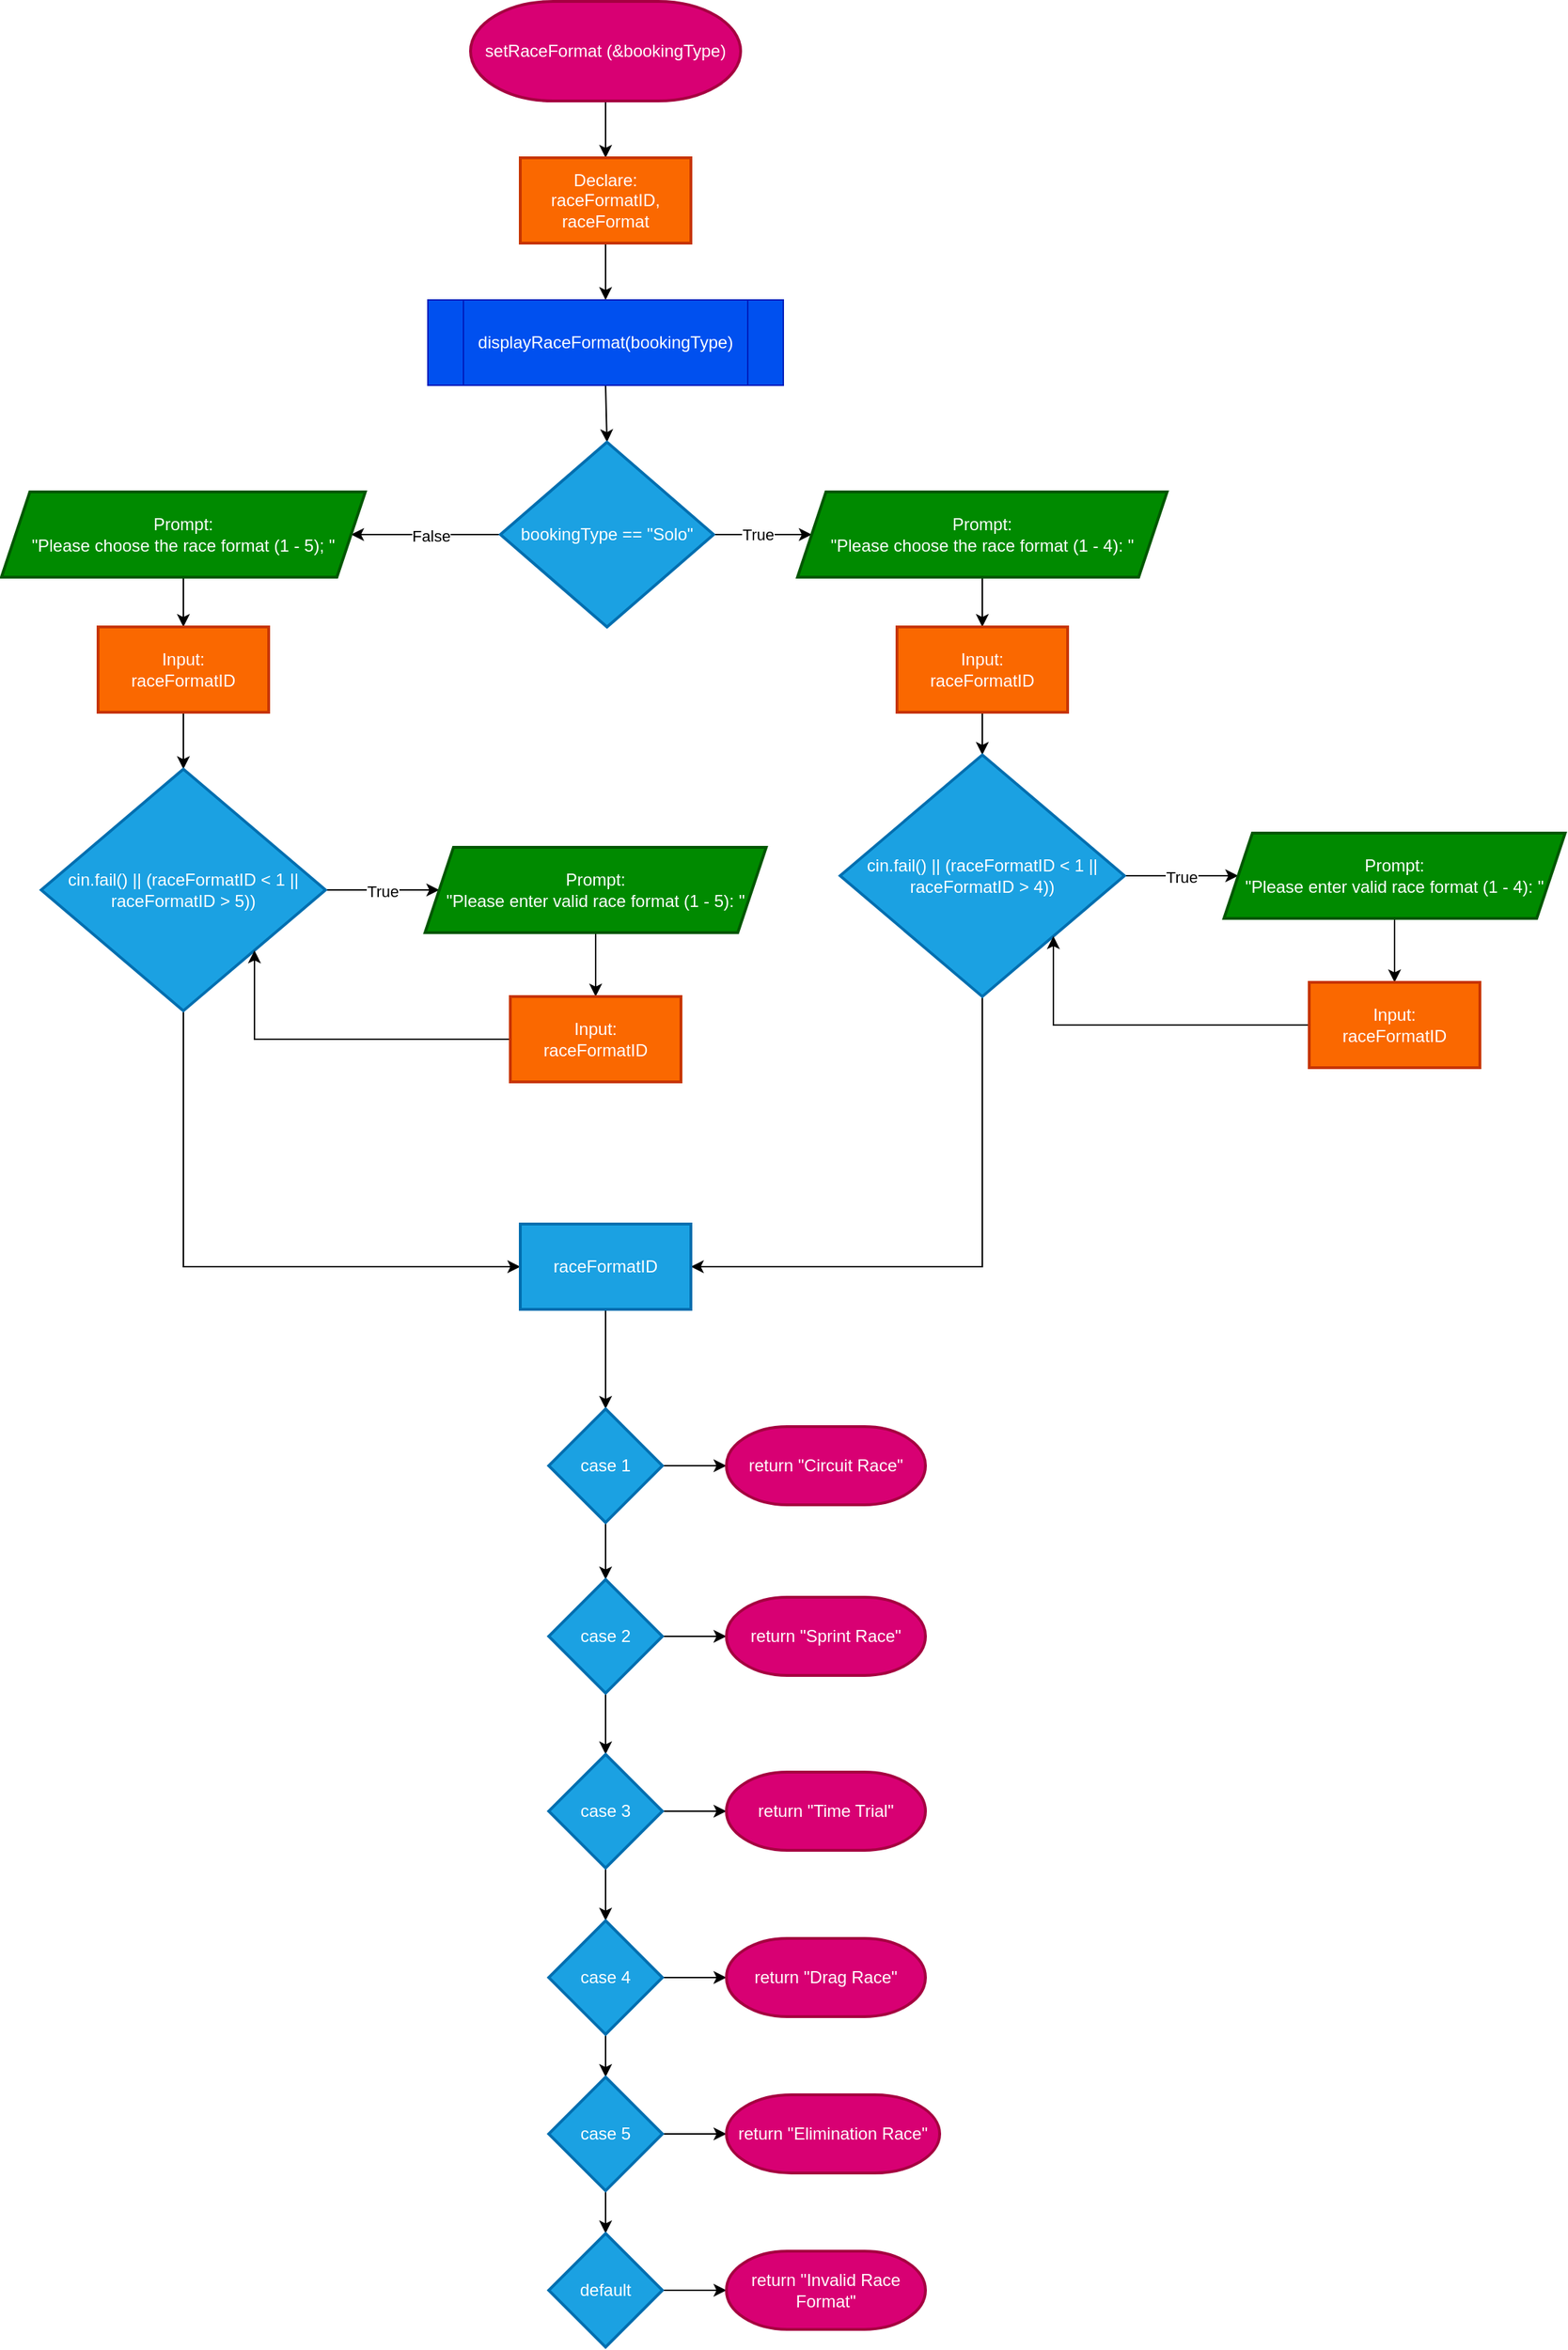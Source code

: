 <mxfile>
    <diagram name="Page-1" id="Rn_51gsRaB02Dr3b2L31">
        <mxGraphModel dx="2071" dy="802" grid="1" gridSize="10" guides="1" tooltips="1" connect="1" arrows="1" fold="1" page="1" pageScale="1" pageWidth="850" pageHeight="1100" math="0" shadow="0">
            <root>
                <mxCell id="0"/>
                <mxCell id="1" parent="0"/>
                <mxCell id="ctiVgHBL_NUAtJyN5x7s-3" value="" style="edgeStyle=orthogonalEdgeStyle;rounded=0;orthogonalLoop=1;jettySize=auto;html=1;" parent="1" source="ctiVgHBL_NUAtJyN5x7s-1" target="ctiVgHBL_NUAtJyN5x7s-2" edge="1">
                    <mxGeometry relative="1" as="geometry"/>
                </mxCell>
                <mxCell id="ctiVgHBL_NUAtJyN5x7s-1" value="setRaceFormat (&amp;amp;bookingType)" style="strokeWidth=2;html=1;shape=mxgraph.flowchart.terminator;whiteSpace=wrap;fillColor=#d80073;fontColor=#ffffff;strokeColor=#A50040;" parent="1" vertex="1">
                    <mxGeometry x="330" y="40" width="190" height="70" as="geometry"/>
                </mxCell>
                <mxCell id="ctiVgHBL_NUAtJyN5x7s-5" value="" style="edgeStyle=orthogonalEdgeStyle;rounded=0;orthogonalLoop=1;jettySize=auto;html=1;" parent="1" source="ctiVgHBL_NUAtJyN5x7s-2" edge="1">
                    <mxGeometry relative="1" as="geometry">
                        <mxPoint x="425" y="250" as="targetPoint"/>
                    </mxGeometry>
                </mxCell>
                <mxCell id="ctiVgHBL_NUAtJyN5x7s-2" value="Declare:&lt;div&gt;raceFormatID, raceFormat&lt;/div&gt;" style="whiteSpace=wrap;html=1;strokeWidth=2;fillColor=#fa6800;fontColor=#FFFFFF;strokeColor=#C73500;" parent="1" vertex="1">
                    <mxGeometry x="365" y="150" width="120" height="60" as="geometry"/>
                </mxCell>
                <mxCell id="ctiVgHBL_NUAtJyN5x7s-7" value="" style="edgeStyle=orthogonalEdgeStyle;rounded=0;orthogonalLoop=1;jettySize=auto;html=1;" parent="1" target="ctiVgHBL_NUAtJyN5x7s-6" edge="1">
                    <mxGeometry relative="1" as="geometry">
                        <mxPoint x="425" y="310.0" as="sourcePoint"/>
                    </mxGeometry>
                </mxCell>
                <mxCell id="ctiVgHBL_NUAtJyN5x7s-9" value="" style="edgeStyle=orthogonalEdgeStyle;rounded=0;orthogonalLoop=1;jettySize=auto;html=1;" parent="1" source="ctiVgHBL_NUAtJyN5x7s-6" target="ctiVgHBL_NUAtJyN5x7s-8" edge="1">
                    <mxGeometry relative="1" as="geometry"/>
                </mxCell>
                <mxCell id="ctiVgHBL_NUAtJyN5x7s-12" value="True" style="edgeLabel;html=1;align=center;verticalAlign=middle;resizable=0;points=[];" parent="ctiVgHBL_NUAtJyN5x7s-9" vertex="1" connectable="0">
                    <mxGeometry x="-0.069" y="-2" relative="1" as="geometry">
                        <mxPoint x="-1" y="-2" as="offset"/>
                    </mxGeometry>
                </mxCell>
                <mxCell id="ctiVgHBL_NUAtJyN5x7s-22" value="" style="edgeStyle=orthogonalEdgeStyle;rounded=0;orthogonalLoop=1;jettySize=auto;html=1;" parent="1" source="ctiVgHBL_NUAtJyN5x7s-6" target="ctiVgHBL_NUAtJyN5x7s-21" edge="1">
                    <mxGeometry relative="1" as="geometry"/>
                </mxCell>
                <mxCell id="ctiVgHBL_NUAtJyN5x7s-33" value="False" style="edgeLabel;html=1;align=center;verticalAlign=middle;resizable=0;points=[];" parent="ctiVgHBL_NUAtJyN5x7s-22" vertex="1" connectable="0">
                    <mxGeometry x="-0.056" y="3" relative="1" as="geometry">
                        <mxPoint y="-2" as="offset"/>
                    </mxGeometry>
                </mxCell>
                <mxCell id="ctiVgHBL_NUAtJyN5x7s-6" value="bookingType == &quot;Solo&quot;" style="rhombus;whiteSpace=wrap;html=1;fillColor=#1ba1e2;strokeColor=#006EAF;fontColor=#ffffff;strokeWidth=2;" parent="1" vertex="1">
                    <mxGeometry x="351" y="350" width="150" height="130" as="geometry"/>
                </mxCell>
                <mxCell id="ctiVgHBL_NUAtJyN5x7s-11" value="" style="edgeStyle=orthogonalEdgeStyle;rounded=0;orthogonalLoop=1;jettySize=auto;html=1;" parent="1" source="ctiVgHBL_NUAtJyN5x7s-8" target="ctiVgHBL_NUAtJyN5x7s-10" edge="1">
                    <mxGeometry relative="1" as="geometry"/>
                </mxCell>
                <mxCell id="ctiVgHBL_NUAtJyN5x7s-8" value="Prompt:&lt;div&gt;&quot;Please choose the race format (1 - 4): &quot;&lt;/div&gt;" style="shape=parallelogram;perimeter=parallelogramPerimeter;whiteSpace=wrap;html=1;fixedSize=1;fillColor=#008a00;strokeColor=#005700;fontColor=#ffffff;strokeWidth=2;" parent="1" vertex="1">
                    <mxGeometry x="560" y="385" width="260" height="60" as="geometry"/>
                </mxCell>
                <mxCell id="ctiVgHBL_NUAtJyN5x7s-14" value="" style="edgeStyle=orthogonalEdgeStyle;rounded=0;orthogonalLoop=1;jettySize=auto;html=1;" parent="1" source="ctiVgHBL_NUAtJyN5x7s-10" target="ctiVgHBL_NUAtJyN5x7s-13" edge="1">
                    <mxGeometry relative="1" as="geometry"/>
                </mxCell>
                <mxCell id="ctiVgHBL_NUAtJyN5x7s-10" value="Input:&lt;div&gt;raceFormatID&lt;/div&gt;" style="whiteSpace=wrap;html=1;strokeWidth=2;fillColor=#fa6800;fontColor=#FFFFFF;strokeColor=#C73500;" parent="1" vertex="1">
                    <mxGeometry x="630" y="480" width="120" height="60" as="geometry"/>
                </mxCell>
                <mxCell id="ctiVgHBL_NUAtJyN5x7s-16" value="" style="edgeStyle=orthogonalEdgeStyle;rounded=0;orthogonalLoop=1;jettySize=auto;html=1;" parent="1" source="ctiVgHBL_NUAtJyN5x7s-13" target="ctiVgHBL_NUAtJyN5x7s-15" edge="1">
                    <mxGeometry relative="1" as="geometry"/>
                </mxCell>
                <mxCell id="ctiVgHBL_NUAtJyN5x7s-20" value="True" style="edgeLabel;html=1;align=center;verticalAlign=middle;resizable=0;points=[];" parent="ctiVgHBL_NUAtJyN5x7s-16" vertex="1" connectable="0">
                    <mxGeometry x="-0.007" y="-1" relative="1" as="geometry">
                        <mxPoint as="offset"/>
                    </mxGeometry>
                </mxCell>
                <mxCell id="ctiVgHBL_NUAtJyN5x7s-36" style="edgeStyle=orthogonalEdgeStyle;rounded=0;orthogonalLoop=1;jettySize=auto;html=1;exitX=0.5;exitY=1;exitDx=0;exitDy=0;entryX=1;entryY=0.5;entryDx=0;entryDy=0;" parent="1" source="ctiVgHBL_NUAtJyN5x7s-13" target="ctiVgHBL_NUAtJyN5x7s-34" edge="1">
                    <mxGeometry relative="1" as="geometry"/>
                </mxCell>
                <mxCell id="ctiVgHBL_NUAtJyN5x7s-13" value="cin.fail() || (raceFormatID &amp;lt; 1 || raceFormatID &amp;gt; 4))" style="rhombus;whiteSpace=wrap;html=1;fillColor=#1ba1e2;strokeColor=#006EAF;fontColor=#ffffff;strokeWidth=2;" parent="1" vertex="1">
                    <mxGeometry x="590" y="570" width="200" height="170" as="geometry"/>
                </mxCell>
                <mxCell id="ctiVgHBL_NUAtJyN5x7s-18" value="" style="edgeStyle=orthogonalEdgeStyle;rounded=0;orthogonalLoop=1;jettySize=auto;html=1;" parent="1" source="ctiVgHBL_NUAtJyN5x7s-15" target="ctiVgHBL_NUAtJyN5x7s-17" edge="1">
                    <mxGeometry relative="1" as="geometry"/>
                </mxCell>
                <mxCell id="ctiVgHBL_NUAtJyN5x7s-15" value="Prompt:&lt;div&gt;&quot;Please enter valid race format (1 - 4): &quot;&lt;/div&gt;" style="shape=parallelogram;perimeter=parallelogramPerimeter;whiteSpace=wrap;html=1;fixedSize=1;fillColor=#008a00;strokeColor=#005700;fontColor=#ffffff;strokeWidth=2;" parent="1" vertex="1">
                    <mxGeometry x="860" y="625" width="240" height="60" as="geometry"/>
                </mxCell>
                <mxCell id="ctiVgHBL_NUAtJyN5x7s-19" style="edgeStyle=orthogonalEdgeStyle;rounded=0;orthogonalLoop=1;jettySize=auto;html=1;exitX=0;exitY=0.5;exitDx=0;exitDy=0;entryX=1;entryY=1;entryDx=0;entryDy=0;" parent="1" source="ctiVgHBL_NUAtJyN5x7s-17" target="ctiVgHBL_NUAtJyN5x7s-13" edge="1">
                    <mxGeometry relative="1" as="geometry">
                        <Array as="points">
                            <mxPoint x="740" y="760"/>
                        </Array>
                    </mxGeometry>
                </mxCell>
                <mxCell id="ctiVgHBL_NUAtJyN5x7s-17" value="Input:&lt;div&gt;raceFormatID&lt;/div&gt;" style="whiteSpace=wrap;html=1;strokeWidth=2;fillColor=#fa6800;fontColor=#FFFFFF;strokeColor=#C73500;" parent="1" vertex="1">
                    <mxGeometry x="920" y="730" width="120" height="60" as="geometry"/>
                </mxCell>
                <mxCell id="ctiVgHBL_NUAtJyN5x7s-24" value="" style="edgeStyle=orthogonalEdgeStyle;rounded=0;orthogonalLoop=1;jettySize=auto;html=1;" parent="1" source="ctiVgHBL_NUAtJyN5x7s-21" target="ctiVgHBL_NUAtJyN5x7s-23" edge="1">
                    <mxGeometry relative="1" as="geometry"/>
                </mxCell>
                <mxCell id="ctiVgHBL_NUAtJyN5x7s-21" value="Prompt:&lt;div&gt;&quot;Please choose the race format (1 - 5); &quot;&lt;/div&gt;" style="shape=parallelogram;perimeter=parallelogramPerimeter;whiteSpace=wrap;html=1;fixedSize=1;fillColor=#008a00;strokeColor=#005700;fontColor=#ffffff;strokeWidth=2;" parent="1" vertex="1">
                    <mxGeometry y="385" width="256" height="60" as="geometry"/>
                </mxCell>
                <mxCell id="ctiVgHBL_NUAtJyN5x7s-32" value="" style="edgeStyle=orthogonalEdgeStyle;rounded=0;orthogonalLoop=1;jettySize=auto;html=1;" parent="1" source="ctiVgHBL_NUAtJyN5x7s-23" target="ctiVgHBL_NUAtJyN5x7s-27" edge="1">
                    <mxGeometry relative="1" as="geometry"/>
                </mxCell>
                <mxCell id="ctiVgHBL_NUAtJyN5x7s-23" value="Input:&lt;div&gt;raceFormatID&lt;/div&gt;" style="whiteSpace=wrap;html=1;strokeWidth=2;fillColor=#fa6800;fontColor=#FFFFFF;strokeColor=#C73500;" parent="1" vertex="1">
                    <mxGeometry x="68" y="480" width="120" height="60" as="geometry"/>
                </mxCell>
                <mxCell id="ctiVgHBL_NUAtJyN5x7s-25" value="" style="edgeStyle=orthogonalEdgeStyle;rounded=0;orthogonalLoop=1;jettySize=auto;html=1;" parent="1" source="ctiVgHBL_NUAtJyN5x7s-27" target="ctiVgHBL_NUAtJyN5x7s-29" edge="1">
                    <mxGeometry relative="1" as="geometry"/>
                </mxCell>
                <mxCell id="ctiVgHBL_NUAtJyN5x7s-26" value="True" style="edgeLabel;html=1;align=center;verticalAlign=middle;resizable=0;points=[];" parent="ctiVgHBL_NUAtJyN5x7s-25" vertex="1" connectable="0">
                    <mxGeometry x="-0.007" y="-1" relative="1" as="geometry">
                        <mxPoint as="offset"/>
                    </mxGeometry>
                </mxCell>
                <mxCell id="ctiVgHBL_NUAtJyN5x7s-35" value="" style="edgeStyle=orthogonalEdgeStyle;rounded=0;orthogonalLoop=1;jettySize=auto;html=1;" parent="1" source="ctiVgHBL_NUAtJyN5x7s-27" target="ctiVgHBL_NUAtJyN5x7s-34" edge="1">
                    <mxGeometry relative="1" as="geometry">
                        <Array as="points">
                            <mxPoint x="128" y="930"/>
                        </Array>
                    </mxGeometry>
                </mxCell>
                <mxCell id="ctiVgHBL_NUAtJyN5x7s-27" value="cin.fail() || (raceFormatID &amp;lt; 1 || raceFormatID &amp;gt; 5))" style="rhombus;whiteSpace=wrap;html=1;fillColor=#1ba1e2;strokeColor=#006EAF;fontColor=#ffffff;strokeWidth=2;" parent="1" vertex="1">
                    <mxGeometry x="28" y="580" width="200" height="170" as="geometry"/>
                </mxCell>
                <mxCell id="ctiVgHBL_NUAtJyN5x7s-28" value="" style="edgeStyle=orthogonalEdgeStyle;rounded=0;orthogonalLoop=1;jettySize=auto;html=1;" parent="1" source="ctiVgHBL_NUAtJyN5x7s-29" target="ctiVgHBL_NUAtJyN5x7s-31" edge="1">
                    <mxGeometry relative="1" as="geometry"/>
                </mxCell>
                <mxCell id="ctiVgHBL_NUAtJyN5x7s-29" value="Prompt:&lt;div&gt;&quot;Please enter valid race format (1 - 5): &quot;&lt;/div&gt;" style="shape=parallelogram;perimeter=parallelogramPerimeter;whiteSpace=wrap;html=1;fixedSize=1;fillColor=#008a00;strokeColor=#005700;fontColor=#ffffff;strokeWidth=2;" parent="1" vertex="1">
                    <mxGeometry x="298" y="635" width="240" height="60" as="geometry"/>
                </mxCell>
                <mxCell id="ctiVgHBL_NUAtJyN5x7s-30" style="edgeStyle=orthogonalEdgeStyle;rounded=0;orthogonalLoop=1;jettySize=auto;html=1;exitX=0;exitY=0.5;exitDx=0;exitDy=0;entryX=1;entryY=1;entryDx=0;entryDy=0;" parent="1" source="ctiVgHBL_NUAtJyN5x7s-31" target="ctiVgHBL_NUAtJyN5x7s-27" edge="1">
                    <mxGeometry relative="1" as="geometry">
                        <Array as="points">
                            <mxPoint x="178" y="770"/>
                        </Array>
                    </mxGeometry>
                </mxCell>
                <mxCell id="ctiVgHBL_NUAtJyN5x7s-31" value="Input:&lt;div&gt;raceFormatID&lt;/div&gt;" style="whiteSpace=wrap;html=1;strokeWidth=2;fillColor=#fa6800;fontColor=#FFFFFF;strokeColor=#C73500;" parent="1" vertex="1">
                    <mxGeometry x="358" y="740" width="120" height="60" as="geometry"/>
                </mxCell>
                <mxCell id="ctiVgHBL_NUAtJyN5x7s-38" value="" style="edgeStyle=orthogonalEdgeStyle;rounded=0;orthogonalLoop=1;jettySize=auto;html=1;" parent="1" source="ctiVgHBL_NUAtJyN5x7s-34" target="ctiVgHBL_NUAtJyN5x7s-37" edge="1">
                    <mxGeometry relative="1" as="geometry"/>
                </mxCell>
                <mxCell id="ctiVgHBL_NUAtJyN5x7s-34" value="raceFormatID" style="whiteSpace=wrap;html=1;fillColor=#1ba1e2;strokeColor=#006EAF;fontColor=#ffffff;strokeWidth=2;" parent="1" vertex="1">
                    <mxGeometry x="365" y="900" width="120" height="60" as="geometry"/>
                </mxCell>
                <mxCell id="ctiVgHBL_NUAtJyN5x7s-40" value="" style="edgeStyle=orthogonalEdgeStyle;rounded=0;orthogonalLoop=1;jettySize=auto;html=1;" parent="1" source="ctiVgHBL_NUAtJyN5x7s-37" target="ctiVgHBL_NUAtJyN5x7s-39" edge="1">
                    <mxGeometry relative="1" as="geometry"/>
                </mxCell>
                <mxCell id="ctiVgHBL_NUAtJyN5x7s-44" value="" style="edgeStyle=orthogonalEdgeStyle;rounded=0;orthogonalLoop=1;jettySize=auto;html=1;" parent="1" source="ctiVgHBL_NUAtJyN5x7s-37" target="ctiVgHBL_NUAtJyN5x7s-42" edge="1">
                    <mxGeometry relative="1" as="geometry"/>
                </mxCell>
                <mxCell id="ctiVgHBL_NUAtJyN5x7s-37" value="case 1" style="rhombus;whiteSpace=wrap;html=1;fillColor=#1ba1e2;strokeColor=#006EAF;fontColor=#ffffff;strokeWidth=2;" parent="1" vertex="1">
                    <mxGeometry x="385" y="1030" width="80" height="80" as="geometry"/>
                </mxCell>
                <mxCell id="ctiVgHBL_NUAtJyN5x7s-39" value="return &quot;Circuit Race&quot;" style="strokeWidth=2;html=1;shape=mxgraph.flowchart.terminator;whiteSpace=wrap;fillColor=#d80073;fontColor=#ffffff;strokeColor=#A50040;" parent="1" vertex="1">
                    <mxGeometry x="510" y="1042.5" width="140" height="55" as="geometry"/>
                </mxCell>
                <mxCell id="ctiVgHBL_NUAtJyN5x7s-41" value="" style="edgeStyle=orthogonalEdgeStyle;rounded=0;orthogonalLoop=1;jettySize=auto;html=1;" parent="1" source="ctiVgHBL_NUAtJyN5x7s-42" target="ctiVgHBL_NUAtJyN5x7s-43" edge="1">
                    <mxGeometry relative="1" as="geometry"/>
                </mxCell>
                <mxCell id="ctiVgHBL_NUAtJyN5x7s-48" value="" style="edgeStyle=orthogonalEdgeStyle;rounded=0;orthogonalLoop=1;jettySize=auto;html=1;" parent="1" source="ctiVgHBL_NUAtJyN5x7s-42" target="ctiVgHBL_NUAtJyN5x7s-46" edge="1">
                    <mxGeometry relative="1" as="geometry"/>
                </mxCell>
                <mxCell id="ctiVgHBL_NUAtJyN5x7s-42" value="case 2" style="rhombus;whiteSpace=wrap;html=1;fillColor=#1ba1e2;strokeColor=#006EAF;fontColor=#ffffff;strokeWidth=2;" parent="1" vertex="1">
                    <mxGeometry x="385" y="1150" width="80" height="80" as="geometry"/>
                </mxCell>
                <mxCell id="ctiVgHBL_NUAtJyN5x7s-43" value="return &quot;Sprint Race&quot;" style="strokeWidth=2;html=1;shape=mxgraph.flowchart.terminator;whiteSpace=wrap;fillColor=#d80073;fontColor=#ffffff;strokeColor=#A50040;" parent="1" vertex="1">
                    <mxGeometry x="510" y="1162.5" width="140" height="55" as="geometry"/>
                </mxCell>
                <mxCell id="ctiVgHBL_NUAtJyN5x7s-45" value="" style="edgeStyle=orthogonalEdgeStyle;rounded=0;orthogonalLoop=1;jettySize=auto;html=1;" parent="1" source="ctiVgHBL_NUAtJyN5x7s-46" target="ctiVgHBL_NUAtJyN5x7s-47" edge="1">
                    <mxGeometry relative="1" as="geometry"/>
                </mxCell>
                <mxCell id="ctiVgHBL_NUAtJyN5x7s-55" value="" style="edgeStyle=orthogonalEdgeStyle;rounded=0;orthogonalLoop=1;jettySize=auto;html=1;" parent="1" source="ctiVgHBL_NUAtJyN5x7s-46" target="ctiVgHBL_NUAtJyN5x7s-53" edge="1">
                    <mxGeometry relative="1" as="geometry"/>
                </mxCell>
                <mxCell id="ctiVgHBL_NUAtJyN5x7s-46" value="case 3" style="rhombus;whiteSpace=wrap;html=1;fillColor=#1ba1e2;strokeColor=#006EAF;fontColor=#ffffff;strokeWidth=2;" parent="1" vertex="1">
                    <mxGeometry x="385" y="1273" width="80" height="80" as="geometry"/>
                </mxCell>
                <mxCell id="ctiVgHBL_NUAtJyN5x7s-47" value="return &quot;Time Trial&quot;" style="strokeWidth=2;html=1;shape=mxgraph.flowchart.terminator;whiteSpace=wrap;fillColor=#d80073;fontColor=#ffffff;strokeColor=#A50040;" parent="1" vertex="1">
                    <mxGeometry x="510" y="1285.5" width="140" height="55" as="geometry"/>
                </mxCell>
                <mxCell id="ctiVgHBL_NUAtJyN5x7s-52" value="" style="edgeStyle=orthogonalEdgeStyle;rounded=0;orthogonalLoop=1;jettySize=auto;html=1;" parent="1" source="ctiVgHBL_NUAtJyN5x7s-53" target="ctiVgHBL_NUAtJyN5x7s-54" edge="1">
                    <mxGeometry relative="1" as="geometry"/>
                </mxCell>
                <mxCell id="ctiVgHBL_NUAtJyN5x7s-59" value="" style="edgeStyle=orthogonalEdgeStyle;rounded=0;orthogonalLoop=1;jettySize=auto;html=1;" parent="1" source="ctiVgHBL_NUAtJyN5x7s-53" target="ctiVgHBL_NUAtJyN5x7s-57" edge="1">
                    <mxGeometry relative="1" as="geometry"/>
                </mxCell>
                <mxCell id="ctiVgHBL_NUAtJyN5x7s-53" value="case 4" style="rhombus;whiteSpace=wrap;html=1;fillColor=#1ba1e2;strokeColor=#006EAF;fontColor=#ffffff;strokeWidth=2;" parent="1" vertex="1">
                    <mxGeometry x="385" y="1390" width="80" height="80" as="geometry"/>
                </mxCell>
                <mxCell id="ctiVgHBL_NUAtJyN5x7s-54" value="return &quot;Drag Race&quot;" style="strokeWidth=2;html=1;shape=mxgraph.flowchart.terminator;whiteSpace=wrap;fillColor=#d80073;fontColor=#ffffff;strokeColor=#A50040;" parent="1" vertex="1">
                    <mxGeometry x="510" y="1402.5" width="140" height="55" as="geometry"/>
                </mxCell>
                <mxCell id="ctiVgHBL_NUAtJyN5x7s-56" value="" style="edgeStyle=orthogonalEdgeStyle;rounded=0;orthogonalLoop=1;jettySize=auto;html=1;" parent="1" source="ctiVgHBL_NUAtJyN5x7s-57" target="ctiVgHBL_NUAtJyN5x7s-58" edge="1">
                    <mxGeometry relative="1" as="geometry"/>
                </mxCell>
                <mxCell id="ctiVgHBL_NUAtJyN5x7s-64" value="" style="edgeStyle=orthogonalEdgeStyle;rounded=0;orthogonalLoop=1;jettySize=auto;html=1;" parent="1" source="ctiVgHBL_NUAtJyN5x7s-57" target="ctiVgHBL_NUAtJyN5x7s-62" edge="1">
                    <mxGeometry relative="1" as="geometry"/>
                </mxCell>
                <mxCell id="ctiVgHBL_NUAtJyN5x7s-57" value="case 5" style="rhombus;whiteSpace=wrap;html=1;fillColor=#1ba1e2;strokeColor=#006EAF;fontColor=#ffffff;strokeWidth=2;" parent="1" vertex="1">
                    <mxGeometry x="385" y="1500" width="80" height="80" as="geometry"/>
                </mxCell>
                <mxCell id="ctiVgHBL_NUAtJyN5x7s-58" value="return &quot;Elimination Race&quot;" style="strokeWidth=2;html=1;shape=mxgraph.flowchart.terminator;whiteSpace=wrap;fillColor=#d80073;fontColor=#ffffff;strokeColor=#A50040;" parent="1" vertex="1">
                    <mxGeometry x="510" y="1512.5" width="150" height="55" as="geometry"/>
                </mxCell>
                <mxCell id="ctiVgHBL_NUAtJyN5x7s-60" value="" style="edgeStyle=orthogonalEdgeStyle;rounded=0;orthogonalLoop=1;jettySize=auto;html=1;" parent="1" source="ctiVgHBL_NUAtJyN5x7s-62" target="ctiVgHBL_NUAtJyN5x7s-63" edge="1">
                    <mxGeometry relative="1" as="geometry"/>
                </mxCell>
                <mxCell id="ctiVgHBL_NUAtJyN5x7s-62" value="default" style="rhombus;whiteSpace=wrap;html=1;fillColor=#1ba1e2;strokeColor=#006EAF;fontColor=#ffffff;strokeWidth=2;" parent="1" vertex="1">
                    <mxGeometry x="385" y="1610" width="80" height="80" as="geometry"/>
                </mxCell>
                <mxCell id="ctiVgHBL_NUAtJyN5x7s-63" value="return &quot;Invalid Race Format&quot;" style="strokeWidth=2;html=1;shape=mxgraph.flowchart.terminator;whiteSpace=wrap;fillColor=#d80073;fontColor=#ffffff;strokeColor=#A50040;" parent="1" vertex="1">
                    <mxGeometry x="510" y="1622.5" width="140" height="55" as="geometry"/>
                </mxCell>
                <mxCell id="2" value="displayRaceFormat(bookingType)" style="shape=process;whiteSpace=wrap;html=1;backgroundOutline=1;fillColor=#0050ef;fontColor=#ffffff;strokeColor=#001DBC;" vertex="1" parent="1">
                    <mxGeometry x="300" y="250" width="250" height="60" as="geometry"/>
                </mxCell>
            </root>
        </mxGraphModel>
    </diagram>
</mxfile>
